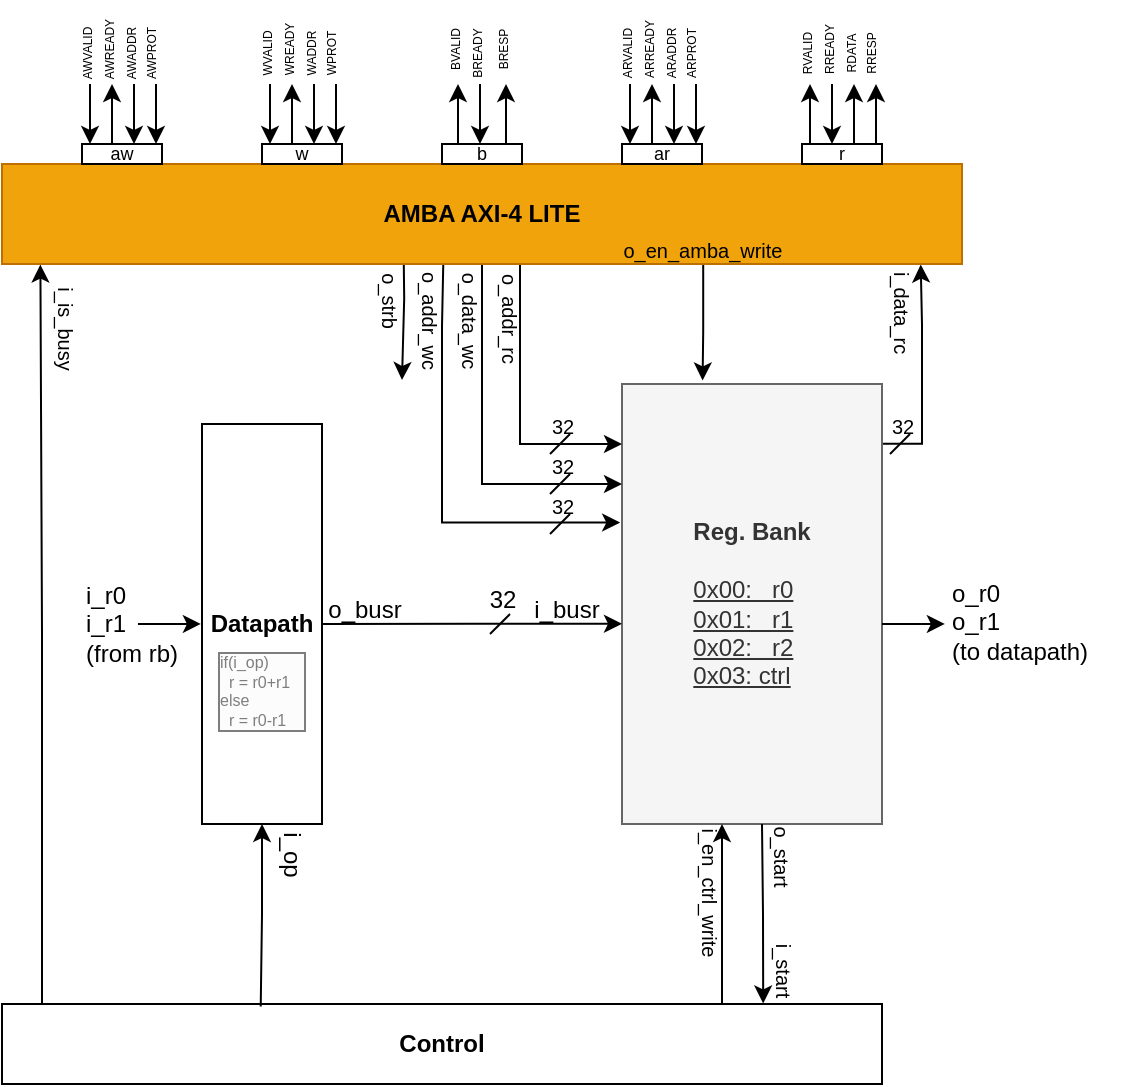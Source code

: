 <mxfile version="22.1.18" type="google">
  <diagram name="Page-1" id="0TndVoJYKliNYr8XNkfU">
    <mxGraphModel grid="1" page="1" gridSize="10" guides="1" tooltips="1" connect="1" arrows="1" fold="1" pageScale="1" pageWidth="850" pageHeight="1100" math="0" shadow="0">
      <root>
        <mxCell id="0" />
        <mxCell id="1" parent="0" />
        <mxCell id="XoeP2VOuVGM6aKN8_D4t-81" style="edgeStyle=orthogonalEdgeStyle;rounded=0;orthogonalLoop=1;jettySize=auto;html=1;entryX=0.31;entryY=-0.008;entryDx=0;entryDy=0;entryPerimeter=0;exitX=0.506;exitY=-0.082;exitDx=0;exitDy=0;exitPerimeter=0;" edge="1" parent="1">
          <mxGeometry relative="1" as="geometry">
            <mxPoint x="383" y="462" as="targetPoint" />
            <mxPoint x="383.6" y="379.54" as="sourcePoint" />
          </mxGeometry>
        </mxCell>
        <mxCell id="XoeP2VOuVGM6aKN8_D4t-7" style="edgeStyle=orthogonalEdgeStyle;rounded=0;orthogonalLoop=1;jettySize=auto;html=1;entryX=0.31;entryY=-0.008;entryDx=0;entryDy=0;entryPerimeter=0;exitX=0.506;exitY=-0.082;exitDx=0;exitDy=0;exitPerimeter=0;" edge="1" parent="1" source="IhvOqUo76paBUTJ3xCxH-38" target="IhvOqUo76paBUTJ3xCxH-1">
          <mxGeometry relative="1" as="geometry" />
        </mxCell>
        <mxCell id="XoeP2VOuVGM6aKN8_D4t-8" style="edgeStyle=orthogonalEdgeStyle;rounded=0;orthogonalLoop=1;jettySize=auto;html=1;exitX=1.004;exitY=0.136;exitDx=0;exitDy=0;entryX=0.957;entryY=1.006;entryDx=0;entryDy=0;entryPerimeter=0;exitPerimeter=0;" edge="1" parent="1" source="IhvOqUo76paBUTJ3xCxH-1" target="IhvOqUo76paBUTJ3xCxH-16">
          <mxGeometry relative="1" as="geometry" />
        </mxCell>
        <mxCell id="IhvOqUo76paBUTJ3xCxH-1" value="&lt;div style=&quot;text-align: left;&quot;&gt;&lt;span style=&quot;background-color: initial;&quot;&gt;&lt;b&gt;Reg. Bank&lt;/b&gt;&lt;/span&gt;&lt;/div&gt;&lt;div style=&quot;text-align: left;&quot;&gt;&lt;br&gt;&lt;/div&gt;&lt;div style=&quot;text-align: left;&quot;&gt;&lt;span style=&quot;background-color: initial;&quot;&gt;&lt;u&gt;0x00:&amp;nbsp; &amp;nbsp;r0&lt;/u&gt;&lt;/span&gt;&lt;/div&gt;&lt;div style=&quot;text-align: left;&quot;&gt;&lt;span style=&quot;background-color: initial;&quot;&gt;&lt;u&gt;0x01:&amp;nbsp; &amp;nbsp;r1&lt;/u&gt;&lt;/span&gt;&lt;/div&gt;&lt;div style=&quot;text-align: left;&quot;&gt;&lt;span style=&quot;background-color: initial;&quot;&gt;&lt;u&gt;0x02:&amp;nbsp; &amp;nbsp;r2&lt;/u&gt;&lt;/span&gt;&lt;/div&gt;&lt;div style=&quot;text-align: left;&quot;&gt;&lt;span style=&quot;background-color: initial;&quot;&gt;&lt;u&gt;0x03: ctrl&lt;/u&gt;&lt;/span&gt;&lt;/div&gt;" style="rounded=0;whiteSpace=wrap;html=1;fillColor=#f5f5f5;fontColor=#333333;strokeColor=#666666;" vertex="1" parent="1">
          <mxGeometry x="493" y="464" width="130" height="220" as="geometry" />
        </mxCell>
        <mxCell id="IhvOqUo76paBUTJ3xCxH-5" value="" style="endArrow=none;html=1;rounded=0;fontSize=10;" edge="1" parent="1">
          <mxGeometry width="50" height="50" relative="1" as="geometry">
            <mxPoint x="467" y="509" as="sourcePoint" />
            <mxPoint x="457" y="519" as="targetPoint" />
          </mxGeometry>
        </mxCell>
        <mxCell id="IhvOqUo76paBUTJ3xCxH-6" value="32" style="text;html=1;align=center;verticalAlign=middle;resizable=0;points=[];autosize=1;strokeColor=none;fillColor=none;fontSize=10;" vertex="1" parent="1">
          <mxGeometry x="448" y="490" width="30" height="30" as="geometry" />
        </mxCell>
        <mxCell id="IhvOqUo76paBUTJ3xCxH-7" style="edgeStyle=orthogonalEdgeStyle;rounded=0;orthogonalLoop=1;jettySize=auto;html=1;exitX=-0.007;exitY=0.315;exitDx=0;exitDy=0;startArrow=classic;startFill=1;endArrow=none;endFill=0;entryX=0.456;entryY=0.994;entryDx=0;entryDy=0;entryPerimeter=0;exitPerimeter=0;fontSize=10;" edge="1" parent="1" source="IhvOqUo76paBUTJ3xCxH-1">
          <mxGeometry relative="1" as="geometry">
            <mxPoint x="403.64" y="403.7" as="targetPoint" />
            <mxPoint x="513" y="553.98" as="sourcePoint" />
            <Array as="points">
              <mxPoint x="403" y="533" />
              <mxPoint x="403" y="435" />
              <mxPoint x="404" y="435" />
            </Array>
          </mxGeometry>
        </mxCell>
        <mxCell id="IhvOqUo76paBUTJ3xCxH-9" value="" style="endArrow=none;html=1;rounded=0;fontSize=10;" edge="1" parent="1">
          <mxGeometry width="50" height="50" relative="1" as="geometry">
            <mxPoint x="467" y="529" as="sourcePoint" />
            <mxPoint x="457" y="539" as="targetPoint" />
          </mxGeometry>
        </mxCell>
        <mxCell id="IhvOqUo76paBUTJ3xCxH-10" value="32" style="text;html=1;align=center;verticalAlign=middle;resizable=0;points=[];autosize=1;strokeColor=none;fillColor=none;fontSize=10;" vertex="1" parent="1">
          <mxGeometry x="448" y="510" width="30" height="30" as="geometry" />
        </mxCell>
        <mxCell id="IhvOqUo76paBUTJ3xCxH-11" style="edgeStyle=orthogonalEdgeStyle;rounded=0;orthogonalLoop=1;jettySize=auto;html=1;startArrow=classic;startFill=1;endArrow=none;endFill=0;exitX=0;exitY=0.545;exitDx=0;exitDy=0;exitPerimeter=0;" edge="1" parent="1" target="IhvOqUo76paBUTJ3xCxH-17" source="IhvOqUo76paBUTJ3xCxH-1">
          <mxGeometry relative="1" as="geometry">
            <mxPoint x="383" y="584" as="targetPoint" />
            <mxPoint x="463" y="584" as="sourcePoint" />
            <Array as="points" />
          </mxGeometry>
        </mxCell>
        <mxCell id="IhvOqUo76paBUTJ3xCxH-12" value="i_busr" style="text;html=1;align=center;verticalAlign=middle;resizable=0;points=[];autosize=1;strokeColor=none;fillColor=none;" vertex="1" parent="1">
          <mxGeometry x="435" y="562" width="60" height="30" as="geometry" />
        </mxCell>
        <mxCell id="IhvOqUo76paBUTJ3xCxH-13" value="" style="endArrow=none;html=1;rounded=0;" edge="1" parent="1">
          <mxGeometry width="50" height="50" relative="1" as="geometry">
            <mxPoint x="437" y="579" as="sourcePoint" />
            <mxPoint x="427" y="589" as="targetPoint" />
          </mxGeometry>
        </mxCell>
        <mxCell id="IhvOqUo76paBUTJ3xCxH-14" value="32" style="text;html=1;align=center;verticalAlign=middle;resizable=0;points=[];autosize=1;strokeColor=none;fillColor=none;" vertex="1" parent="1">
          <mxGeometry x="413" y="557" width="40" height="30" as="geometry" />
        </mxCell>
        <mxCell id="IhvOqUo76paBUTJ3xCxH-15" style="edgeStyle=orthogonalEdgeStyle;rounded=0;orthogonalLoop=1;jettySize=auto;html=1;startArrow=classic;startFill=1;endArrow=none;endFill=0;fontSize=10;" edge="1" parent="1" source="IhvOqUo76paBUTJ3xCxH-1">
          <mxGeometry relative="1" as="geometry">
            <mxPoint x="422.02" y="404.0" as="targetPoint" />
            <mxPoint x="500.53" y="524.28" as="sourcePoint" />
            <Array as="points">
              <mxPoint x="423" y="514" />
              <mxPoint x="423" y="404" />
            </Array>
          </mxGeometry>
        </mxCell>
        <mxCell id="IhvOqUo76paBUTJ3xCxH-17" value="&lt;div style=&quot;text-align: left;&quot;&gt;&lt;b&gt;Datapath&lt;/b&gt;&lt;/div&gt;" style="rounded=0;whiteSpace=wrap;html=1;" vertex="1" parent="1">
          <mxGeometry x="283" y="484" width="60" height="200" as="geometry" />
        </mxCell>
        <mxCell id="IhvOqUo76paBUTJ3xCxH-18" value="o_addr_wc" style="text;html=1;align=center;verticalAlign=middle;resizable=0;points=[];autosize=1;strokeColor=none;fillColor=none;rotation=90;fontSize=10;" vertex="1" parent="1">
          <mxGeometry x="362" y="417" width="70" height="30" as="geometry" />
        </mxCell>
        <mxCell id="IhvOqUo76paBUTJ3xCxH-19" value="o_data_wc" style="text;html=1;align=center;verticalAlign=middle;resizable=0;points=[];autosize=1;strokeColor=none;fillColor=none;rotation=90;fontSize=10;" vertex="1" parent="1">
          <mxGeometry x="382" y="417" width="70" height="30" as="geometry" />
        </mxCell>
        <mxCell id="IhvOqUo76paBUTJ3xCxH-23" style="edgeStyle=orthogonalEdgeStyle;rounded=0;orthogonalLoop=1;jettySize=auto;html=1;entryX=0.865;entryY=-0.007;entryDx=0;entryDy=0;entryPerimeter=0;" edge="1" parent="1" target="IhvOqUo76paBUTJ3xCxH-20">
          <mxGeometry relative="1" as="geometry">
            <mxPoint x="563" y="684" as="sourcePoint" />
            <mxPoint x="563.8" y="770.24" as="targetPoint" />
          </mxGeometry>
        </mxCell>
        <mxCell id="IhvOqUo76paBUTJ3xCxH-24" value="i_start" style="text;html=1;align=center;verticalAlign=middle;resizable=0;points=[];autosize=1;strokeColor=none;fillColor=none;rotation=90;fontSize=10;" vertex="1" parent="1">
          <mxGeometry x="549" y="742" width="50" height="30" as="geometry" />
        </mxCell>
        <mxCell id="IhvOqUo76paBUTJ3xCxH-39" style="edgeStyle=orthogonalEdgeStyle;rounded=0;orthogonalLoop=1;jettySize=auto;html=1;exitX=0.75;exitY=0;exitDx=0;exitDy=0;entryX=0.25;entryY=1;entryDx=0;entryDy=0;" edge="1" parent="1">
          <mxGeometry relative="1" as="geometry">
            <mxPoint x="543" y="774" as="sourcePoint" />
            <mxPoint x="543" y="684" as="targetPoint" />
          </mxGeometry>
        </mxCell>
        <mxCell id="IhvOqUo76paBUTJ3xCxH-20" value="&lt;div style=&quot;text-align: left;&quot;&gt;&lt;b&gt;Control&lt;/b&gt;&lt;/div&gt;" style="rounded=0;whiteSpace=wrap;html=1;" vertex="1" parent="1">
          <mxGeometry x="183" y="774" width="440" height="40" as="geometry" />
        </mxCell>
        <mxCell id="IhvOqUo76paBUTJ3xCxH-28" value="i_is_busy" style="text;html=1;align=center;verticalAlign=middle;resizable=0;points=[];autosize=1;strokeColor=none;fillColor=none;rotation=90;fontSize=10;" vertex="1" parent="1">
          <mxGeometry x="180" y="421" width="70" height="30" as="geometry" />
        </mxCell>
        <mxCell id="IhvOqUo76paBUTJ3xCxH-31" style="edgeStyle=orthogonalEdgeStyle;rounded=0;orthogonalLoop=1;jettySize=auto;html=1;entryX=0.04;entryY=1.006;entryDx=0;entryDy=0;entryPerimeter=0;" edge="1" parent="1" source="IhvOqUo76paBUTJ3xCxH-20" target="IhvOqUo76paBUTJ3xCxH-16">
          <mxGeometry relative="1" as="geometry">
            <Array as="points">
              <mxPoint x="203" y="589" />
              <mxPoint x="202" y="589" />
            </Array>
          </mxGeometry>
        </mxCell>
        <mxCell id="IhvOqUo76paBUTJ3xCxH-32" value="o_busr" style="text;html=1;align=center;verticalAlign=middle;resizable=0;points=[];autosize=1;strokeColor=none;fillColor=none;" vertex="1" parent="1">
          <mxGeometry x="334" y="562" width="60" height="30" as="geometry" />
        </mxCell>
        <mxCell id="IhvOqUo76paBUTJ3xCxH-34" value="i_data_rc" style="text;html=1;align=center;verticalAlign=middle;resizable=0;points=[];autosize=1;strokeColor=none;fillColor=none;rotation=90;fontSize=10;" vertex="1" parent="1">
          <mxGeometry x="603" y="413" width="60" height="30" as="geometry" />
        </mxCell>
        <mxCell id="IhvOqUo76paBUTJ3xCxH-35" style="edgeStyle=orthogonalEdgeStyle;rounded=0;orthogonalLoop=1;jettySize=auto;html=1;entryX=0.294;entryY=0.031;entryDx=0;entryDy=0;entryPerimeter=0;startArrow=classic;startFill=1;endArrow=none;endFill=0;" edge="1" parent="1" source="IhvOqUo76paBUTJ3xCxH-17" target="IhvOqUo76paBUTJ3xCxH-20">
          <mxGeometry relative="1" as="geometry" />
        </mxCell>
        <mxCell id="IhvOqUo76paBUTJ3xCxH-36" value="i_op" style="text;html=1;align=center;verticalAlign=middle;resizable=0;points=[];autosize=1;strokeColor=none;fillColor=none;rotation=90;" vertex="1" parent="1">
          <mxGeometry x="303" y="684" width="50" height="30" as="geometry" />
        </mxCell>
        <mxCell id="IhvOqUo76paBUTJ3xCxH-40" value="i_en_ctrl_write" style="text;html=1;align=center;verticalAlign=middle;resizable=0;points=[];autosize=1;strokeColor=none;fillColor=none;rotation=90;fontSize=10;" vertex="1" parent="1">
          <mxGeometry x="492" y="703" width="90" height="30" as="geometry" />
        </mxCell>
        <mxCell id="IhvOqUo76paBUTJ3xCxH-41" value="o_start" style="text;html=1;align=center;verticalAlign=middle;resizable=0;points=[];autosize=1;strokeColor=none;fillColor=none;rotation=90;fontSize=10;" vertex="1" parent="1">
          <mxGeometry x="548" y="685" width="50" height="30" as="geometry" />
        </mxCell>
        <mxCell id="XoeP2VOuVGM6aKN8_D4t-3" value="" style="endArrow=none;html=1;rounded=0;fontSize=10;" edge="1" parent="1">
          <mxGeometry width="50" height="50" relative="1" as="geometry">
            <mxPoint x="467" y="489" as="sourcePoint" />
            <mxPoint x="457" y="499" as="targetPoint" />
          </mxGeometry>
        </mxCell>
        <mxCell id="XoeP2VOuVGM6aKN8_D4t-4" value="32" style="text;html=1;align=center;verticalAlign=middle;resizable=0;points=[];autosize=1;strokeColor=none;fillColor=none;fontSize=10;" vertex="1" parent="1">
          <mxGeometry x="448" y="470" width="30" height="30" as="geometry" />
        </mxCell>
        <mxCell id="XoeP2VOuVGM6aKN8_D4t-5" style="edgeStyle=orthogonalEdgeStyle;rounded=0;orthogonalLoop=1;jettySize=auto;html=1;exitX=0;exitY=0.25;exitDx=0;exitDy=0;startArrow=classic;startFill=1;endArrow=none;endFill=0;fontSize=10;" edge="1" parent="1">
          <mxGeometry relative="1" as="geometry">
            <mxPoint x="443" y="384" as="targetPoint" />
            <mxPoint x="493" y="494" as="sourcePoint" />
            <Array as="points">
              <mxPoint x="442" y="494" />
            </Array>
          </mxGeometry>
        </mxCell>
        <mxCell id="XoeP2VOuVGM6aKN8_D4t-6" value="o_addr_rc" style="text;html=1;align=center;verticalAlign=middle;resizable=0;points=[];autosize=1;strokeColor=none;fillColor=none;rotation=90;fontSize=10;" vertex="1" parent="1">
          <mxGeometry x="402" y="416" width="70" height="30" as="geometry" />
        </mxCell>
        <mxCell id="IhvOqUo76paBUTJ3xCxH-16" value="&lt;div style=&quot;text-align: left;&quot;&gt;&lt;b&gt;AMBA AXI-4 LITE&lt;/b&gt;&lt;/div&gt;" style="rounded=0;whiteSpace=wrap;html=1;fillColor=#f0a30a;fontColor=#000000;strokeColor=#BD7000;" vertex="1" parent="1">
          <mxGeometry x="183" y="354" width="480" height="50" as="geometry" />
        </mxCell>
        <mxCell id="IhvOqUo76paBUTJ3xCxH-38" value="o_en_amba_write" style="text;html=1;align=center;verticalAlign=middle;resizable=0;points=[];autosize=1;strokeColor=none;fillColor=none;rotation=0;fontSize=10;" vertex="1" parent="1">
          <mxGeometry x="483" y="382" width="100" height="30" as="geometry" />
        </mxCell>
        <mxCell id="XoeP2VOuVGM6aKN8_D4t-9" style="edgeStyle=orthogonalEdgeStyle;rounded=0;orthogonalLoop=1;jettySize=auto;html=1;entryX=0.016;entryY=0.283;entryDx=0;entryDy=0;entryPerimeter=0;" edge="1" parent="1">
          <mxGeometry relative="1" as="geometry">
            <mxPoint x="623" y="584" as="sourcePoint" />
            <mxPoint x="654.44" y="583.98" as="targetPoint" />
          </mxGeometry>
        </mxCell>
        <mxCell id="XoeP2VOuVGM6aKN8_D4t-10" value="o_r0&lt;br&gt;o_r1&lt;br&gt;(to datapath)" style="text;html=1;align=left;verticalAlign=middle;resizable=0;points=[];autosize=1;strokeColor=none;fillColor=none;" vertex="1" parent="1">
          <mxGeometry x="656" y="553" width="90" height="60" as="geometry" />
        </mxCell>
        <mxCell id="IhvOqUo76paBUTJ3xCxH-30" value="i_r0&lt;br&gt;i_r1&lt;br&gt;(from rb)" style="text;html=1;align=left;verticalAlign=middle;resizable=0;points=[];autosize=1;strokeColor=none;fillColor=none;" vertex="1" parent="1">
          <mxGeometry x="223" y="554" width="70" height="60" as="geometry" />
        </mxCell>
        <mxCell id="XoeP2VOuVGM6aKN8_D4t-14" style="edgeStyle=orthogonalEdgeStyle;rounded=0;orthogonalLoop=1;jettySize=auto;html=1;entryX=0.016;entryY=0.283;entryDx=0;entryDy=0;entryPerimeter=0;" edge="1" parent="1">
          <mxGeometry relative="1" as="geometry">
            <mxPoint x="251" y="584" as="sourcePoint" />
            <mxPoint x="282.44" y="583.98" as="targetPoint" />
          </mxGeometry>
        </mxCell>
        <mxCell id="XoeP2VOuVGM6aKN8_D4t-16" value="" style="endArrow=none;html=1;rounded=0;fontSize=10;" edge="1" parent="1">
          <mxGeometry width="50" height="50" relative="1" as="geometry">
            <mxPoint x="637" y="489" as="sourcePoint" />
            <mxPoint x="627" y="499" as="targetPoint" />
          </mxGeometry>
        </mxCell>
        <mxCell id="XoeP2VOuVGM6aKN8_D4t-17" value="32" style="text;html=1;align=center;verticalAlign=middle;resizable=0;points=[];autosize=1;strokeColor=none;fillColor=none;fontSize=10;" vertex="1" parent="1">
          <mxGeometry x="618" y="470" width="30" height="30" as="geometry" />
        </mxCell>
        <mxCell id="XoeP2VOuVGM6aKN8_D4t-20" value="&lt;div style=&quot;border-color: var(--border-color); color: rgb(0, 0, 0); font-family: Helvetica; font-style: normal; font-variant-ligatures: normal; font-variant-caps: normal; font-weight: 400; letter-spacing: normal; orphans: 2; text-indent: 0px; text-transform: none; widows: 2; word-spacing: 0px; -webkit-text-stroke-width: 0px; background-color: rgb(251, 251, 251); text-decoration-thickness: initial; text-decoration-style: initial; text-decoration-color: initial; text-align: left; font-size: 8px;&quot;&gt;&lt;font style=&quot;border-color: var(--border-color); font-size: 8px;&quot;&gt;if(i_op)&lt;/font&gt;&lt;/div&gt;&lt;div style=&quot;border-color: var(--border-color); color: rgb(0, 0, 0); font-family: Helvetica; font-style: normal; font-variant-ligatures: normal; font-variant-caps: normal; font-weight: 400; letter-spacing: normal; orphans: 2; text-indent: 0px; text-transform: none; widows: 2; word-spacing: 0px; -webkit-text-stroke-width: 0px; background-color: rgb(251, 251, 251); text-decoration-thickness: initial; text-decoration-style: initial; text-decoration-color: initial; text-align: left; font-size: 8px;&quot;&gt;&lt;font style=&quot;border-color: var(--border-color); font-size: 8px;&quot;&gt;&amp;nbsp; r = r0+r1&amp;nbsp; &amp;nbsp;&lt;/font&gt;&lt;/div&gt;&lt;div style=&quot;border-color: var(--border-color); color: rgb(0, 0, 0); font-family: Helvetica; font-style: normal; font-variant-ligatures: normal; font-variant-caps: normal; font-weight: 400; letter-spacing: normal; orphans: 2; text-indent: 0px; text-transform: none; widows: 2; word-spacing: 0px; -webkit-text-stroke-width: 0px; background-color: rgb(251, 251, 251); text-decoration-thickness: initial; text-decoration-style: initial; text-decoration-color: initial; text-align: left; font-size: 8px;&quot;&gt;&lt;font style=&quot;border-color: var(--border-color); font-size: 8px;&quot;&gt;else&lt;/font&gt;&lt;/div&gt;&lt;div style=&quot;border-color: var(--border-color); color: rgb(0, 0, 0); font-family: Helvetica; font-style: normal; font-variant-ligatures: normal; font-variant-caps: normal; font-weight: 400; letter-spacing: normal; orphans: 2; text-indent: 0px; text-transform: none; widows: 2; word-spacing: 0px; -webkit-text-stroke-width: 0px; background-color: rgb(251, 251, 251); text-decoration-thickness: initial; text-decoration-style: initial; text-decoration-color: initial; text-align: left; font-size: 8px;&quot;&gt;&lt;font style=&quot;border-color: var(--border-color); font-size: 8px;&quot;&gt;&amp;nbsp; r = r0-r1&lt;/font&gt;&lt;/div&gt;" style="text;whiteSpace=wrap;html=1;fontSize=8;labelBorderColor=default;textOpacity=50;" vertex="1" parent="1">
          <mxGeometry x="289" y="591" width="53" height="54" as="geometry" />
        </mxCell>
        <mxCell id="XoeP2VOuVGM6aKN8_D4t-21" value="aw" style="rounded=0;whiteSpace=wrap;html=1;fontSize=9;verticalAlign=middle;" vertex="1" parent="1">
          <mxGeometry x="223" y="344" width="40" height="10" as="geometry" />
        </mxCell>
        <mxCell id="XoeP2VOuVGM6aKN8_D4t-24" value="b" style="rounded=0;whiteSpace=wrap;html=1;fontSize=9;" vertex="1" parent="1">
          <mxGeometry x="403" y="344" width="40" height="10" as="geometry" />
        </mxCell>
        <mxCell id="XoeP2VOuVGM6aKN8_D4t-25" value="ar" style="rounded=0;whiteSpace=wrap;html=1;fontSize=9;" vertex="1" parent="1">
          <mxGeometry x="493" y="344" width="40" height="10" as="geometry" />
        </mxCell>
        <mxCell id="XoeP2VOuVGM6aKN8_D4t-26" value="r" style="rounded=0;whiteSpace=wrap;html=1;fontSize=9;" vertex="1" parent="1">
          <mxGeometry x="583" y="344" width="40" height="10" as="geometry" />
        </mxCell>
        <mxCell id="XoeP2VOuVGM6aKN8_D4t-38" value="w" style="rounded=0;whiteSpace=wrap;html=1;fontSize=9;verticalAlign=middle;" vertex="1" parent="1">
          <mxGeometry x="313" y="344" width="40" height="10" as="geometry" />
        </mxCell>
        <mxCell id="XoeP2VOuVGM6aKN8_D4t-39" value="" style="endArrow=none;html=1;rounded=0;startArrow=classic;startFill=1;endFill=0;" edge="1" parent="1">
          <mxGeometry width="50" height="50" relative="1" as="geometry">
            <mxPoint x="227" y="344" as="sourcePoint" />
            <mxPoint x="227" y="314" as="targetPoint" />
          </mxGeometry>
        </mxCell>
        <mxCell id="XoeP2VOuVGM6aKN8_D4t-40" value="" style="endArrow=classic;html=1;rounded=0;" edge="1" parent="1">
          <mxGeometry width="50" height="50" relative="1" as="geometry">
            <mxPoint x="238" y="344" as="sourcePoint" />
            <mxPoint x="238" y="314" as="targetPoint" />
          </mxGeometry>
        </mxCell>
        <mxCell id="XoeP2VOuVGM6aKN8_D4t-41" value="" style="endArrow=none;html=1;rounded=0;startArrow=classic;startFill=1;endFill=0;" edge="1" parent="1">
          <mxGeometry width="50" height="50" relative="1" as="geometry">
            <mxPoint x="249" y="344" as="sourcePoint" />
            <mxPoint x="249" y="314" as="targetPoint" />
          </mxGeometry>
        </mxCell>
        <mxCell id="XoeP2VOuVGM6aKN8_D4t-42" value="" style="endArrow=none;html=1;rounded=0;startArrow=classic;startFill=1;endFill=0;" edge="1" parent="1">
          <mxGeometry width="50" height="50" relative="1" as="geometry">
            <mxPoint x="260" y="344" as="sourcePoint" />
            <mxPoint x="260" y="314" as="targetPoint" />
          </mxGeometry>
        </mxCell>
        <mxCell id="XoeP2VOuVGM6aKN8_D4t-43" value="AWVALID" style="text;html=1;align=center;verticalAlign=middle;resizable=0;points=[];autosize=1;strokeColor=none;fillColor=none;fontSize=6;rotation=-90;" vertex="1" parent="1">
          <mxGeometry x="201" y="289" width="50" height="20" as="geometry" />
        </mxCell>
        <mxCell id="XoeP2VOuVGM6aKN8_D4t-44" value="AWREADY" style="text;html=1;align=center;verticalAlign=middle;resizable=0;points=[];autosize=1;strokeColor=none;fillColor=none;fontSize=6;rotation=-90;" vertex="1" parent="1">
          <mxGeometry x="212" y="287" width="50" height="20" as="geometry" />
        </mxCell>
        <mxCell id="XoeP2VOuVGM6aKN8_D4t-45" value="AWADDR" style="text;html=1;align=center;verticalAlign=middle;resizable=0;points=[];autosize=1;strokeColor=none;fillColor=none;fontSize=6;rotation=-90;" vertex="1" parent="1">
          <mxGeometry x="223" y="289" width="50" height="20" as="geometry" />
        </mxCell>
        <mxCell id="XoeP2VOuVGM6aKN8_D4t-46" value="AWPROT" style="text;html=1;align=center;verticalAlign=middle;resizable=0;points=[];autosize=1;strokeColor=none;fillColor=none;fontSize=6;rotation=-90;" vertex="1" parent="1">
          <mxGeometry x="233" y="289" width="50" height="20" as="geometry" />
        </mxCell>
        <mxCell id="XoeP2VOuVGM6aKN8_D4t-47" value="" style="endArrow=none;html=1;rounded=0;startArrow=classic;startFill=1;endFill=0;" edge="1" parent="1">
          <mxGeometry width="50" height="50" relative="1" as="geometry">
            <mxPoint x="317" y="344" as="sourcePoint" />
            <mxPoint x="317" y="314" as="targetPoint" />
          </mxGeometry>
        </mxCell>
        <mxCell id="XoeP2VOuVGM6aKN8_D4t-48" value="" style="endArrow=classic;html=1;rounded=0;" edge="1" parent="1">
          <mxGeometry width="50" height="50" relative="1" as="geometry">
            <mxPoint x="328" y="344" as="sourcePoint" />
            <mxPoint x="328" y="314" as="targetPoint" />
          </mxGeometry>
        </mxCell>
        <mxCell id="XoeP2VOuVGM6aKN8_D4t-49" value="" style="endArrow=none;html=1;rounded=0;startArrow=classic;startFill=1;endFill=0;" edge="1" parent="1">
          <mxGeometry width="50" height="50" relative="1" as="geometry">
            <mxPoint x="339" y="344" as="sourcePoint" />
            <mxPoint x="339" y="314" as="targetPoint" />
          </mxGeometry>
        </mxCell>
        <mxCell id="XoeP2VOuVGM6aKN8_D4t-50" value="" style="endArrow=none;html=1;rounded=0;startArrow=classic;startFill=1;endFill=0;" edge="1" parent="1">
          <mxGeometry width="50" height="50" relative="1" as="geometry">
            <mxPoint x="350" y="344" as="sourcePoint" />
            <mxPoint x="350" y="314" as="targetPoint" />
          </mxGeometry>
        </mxCell>
        <mxCell id="XoeP2VOuVGM6aKN8_D4t-51" value="WVALID" style="text;html=1;align=center;verticalAlign=middle;resizable=0;points=[];autosize=1;strokeColor=none;fillColor=none;fontSize=6;rotation=-90;" vertex="1" parent="1">
          <mxGeometry x="291" y="289" width="50" height="20" as="geometry" />
        </mxCell>
        <mxCell id="XoeP2VOuVGM6aKN8_D4t-52" value="WREADY" style="text;html=1;align=center;verticalAlign=middle;resizable=0;points=[];autosize=1;strokeColor=none;fillColor=none;fontSize=6;rotation=-90;" vertex="1" parent="1">
          <mxGeometry x="302" y="287" width="50" height="20" as="geometry" />
        </mxCell>
        <mxCell id="XoeP2VOuVGM6aKN8_D4t-53" value="WADDR" style="text;html=1;align=center;verticalAlign=middle;resizable=0;points=[];autosize=1;strokeColor=none;fillColor=none;fontSize=6;rotation=-90;" vertex="1" parent="1">
          <mxGeometry x="313" y="289" width="50" height="20" as="geometry" />
        </mxCell>
        <mxCell id="XoeP2VOuVGM6aKN8_D4t-54" value="WPROT" style="text;html=1;align=center;verticalAlign=middle;resizable=0;points=[];autosize=1;strokeColor=none;fillColor=none;fontSize=6;rotation=-90;" vertex="1" parent="1">
          <mxGeometry x="323" y="289" width="50" height="20" as="geometry" />
        </mxCell>
        <mxCell id="XoeP2VOuVGM6aKN8_D4t-56" value="" style="endArrow=classic;html=1;rounded=0;" edge="1" parent="1">
          <mxGeometry width="50" height="50" relative="1" as="geometry">
            <mxPoint x="411" y="344" as="sourcePoint" />
            <mxPoint x="411" y="314" as="targetPoint" />
          </mxGeometry>
        </mxCell>
        <mxCell id="XoeP2VOuVGM6aKN8_D4t-57" value="" style="endArrow=none;html=1;rounded=0;startArrow=classic;startFill=1;endFill=0;" edge="1" parent="1">
          <mxGeometry width="50" height="50" relative="1" as="geometry">
            <mxPoint x="422" y="344" as="sourcePoint" />
            <mxPoint x="422" y="314" as="targetPoint" />
          </mxGeometry>
        </mxCell>
        <mxCell id="XoeP2VOuVGM6aKN8_D4t-60" value="BVALID" style="text;html=1;align=center;verticalAlign=middle;resizable=0;points=[];autosize=1;strokeColor=none;fillColor=none;fontSize=6;rotation=-90;" vertex="1" parent="1">
          <mxGeometry x="390" y="287" width="40" height="20" as="geometry" />
        </mxCell>
        <mxCell id="XoeP2VOuVGM6aKN8_D4t-61" value="BREADY" style="text;html=1;align=center;verticalAlign=middle;resizable=0;points=[];autosize=1;strokeColor=none;fillColor=none;fontSize=6;rotation=-90;" vertex="1" parent="1">
          <mxGeometry x="396" y="289" width="50" height="20" as="geometry" />
        </mxCell>
        <mxCell id="XoeP2VOuVGM6aKN8_D4t-63" value="" style="endArrow=classic;html=1;rounded=0;" edge="1" parent="1">
          <mxGeometry width="50" height="50" relative="1" as="geometry">
            <mxPoint x="435" y="344" as="sourcePoint" />
            <mxPoint x="435" y="314" as="targetPoint" />
          </mxGeometry>
        </mxCell>
        <mxCell id="XoeP2VOuVGM6aKN8_D4t-64" value="BRESP" style="text;html=1;align=center;verticalAlign=middle;resizable=0;points=[];autosize=1;strokeColor=none;fillColor=none;fontSize=6;rotation=-90;" vertex="1" parent="1">
          <mxGeometry x="414" y="287" width="40" height="20" as="geometry" />
        </mxCell>
        <mxCell id="XoeP2VOuVGM6aKN8_D4t-65" value="" style="endArrow=none;html=1;rounded=0;startArrow=classic;startFill=1;endFill=0;" edge="1" parent="1">
          <mxGeometry width="50" height="50" relative="1" as="geometry">
            <mxPoint x="497" y="344" as="sourcePoint" />
            <mxPoint x="497" y="314" as="targetPoint" />
          </mxGeometry>
        </mxCell>
        <mxCell id="XoeP2VOuVGM6aKN8_D4t-66" value="" style="endArrow=classic;html=1;rounded=0;" edge="1" parent="1">
          <mxGeometry width="50" height="50" relative="1" as="geometry">
            <mxPoint x="508" y="344" as="sourcePoint" />
            <mxPoint x="508" y="314" as="targetPoint" />
          </mxGeometry>
        </mxCell>
        <mxCell id="XoeP2VOuVGM6aKN8_D4t-67" value="" style="endArrow=none;html=1;rounded=0;startArrow=classic;startFill=1;endFill=0;" edge="1" parent="1">
          <mxGeometry width="50" height="50" relative="1" as="geometry">
            <mxPoint x="519" y="344" as="sourcePoint" />
            <mxPoint x="519" y="314" as="targetPoint" />
          </mxGeometry>
        </mxCell>
        <mxCell id="XoeP2VOuVGM6aKN8_D4t-68" value="" style="endArrow=none;html=1;rounded=0;startArrow=classic;startFill=1;endFill=0;" edge="1" parent="1">
          <mxGeometry width="50" height="50" relative="1" as="geometry">
            <mxPoint x="530" y="344" as="sourcePoint" />
            <mxPoint x="530" y="314" as="targetPoint" />
          </mxGeometry>
        </mxCell>
        <mxCell id="XoeP2VOuVGM6aKN8_D4t-69" value="ARVALID" style="text;html=1;align=center;verticalAlign=middle;resizable=0;points=[];autosize=1;strokeColor=none;fillColor=none;fontSize=6;rotation=-90;" vertex="1" parent="1">
          <mxGeometry x="471" y="289" width="50" height="20" as="geometry" />
        </mxCell>
        <mxCell id="XoeP2VOuVGM6aKN8_D4t-70" value="ARREADY" style="text;html=1;align=center;verticalAlign=middle;resizable=0;points=[];autosize=1;strokeColor=none;fillColor=none;fontSize=6;rotation=-90;" vertex="1" parent="1">
          <mxGeometry x="482" y="287" width="50" height="20" as="geometry" />
        </mxCell>
        <mxCell id="XoeP2VOuVGM6aKN8_D4t-71" value="ARADDR" style="text;html=1;align=center;verticalAlign=middle;resizable=0;points=[];autosize=1;strokeColor=none;fillColor=none;fontSize=6;rotation=-90;" vertex="1" parent="1">
          <mxGeometry x="493" y="289" width="50" height="20" as="geometry" />
        </mxCell>
        <mxCell id="XoeP2VOuVGM6aKN8_D4t-72" value="ARPROT" style="text;html=1;align=center;verticalAlign=middle;resizable=0;points=[];autosize=1;strokeColor=none;fillColor=none;fontSize=6;rotation=-90;" vertex="1" parent="1">
          <mxGeometry x="503" y="289" width="50" height="20" as="geometry" />
        </mxCell>
        <mxCell id="XoeP2VOuVGM6aKN8_D4t-73" value="" style="endArrow=none;html=1;rounded=0;startArrow=classic;startFill=1;endFill=0;" edge="1" parent="1">
          <mxGeometry width="50" height="50" relative="1" as="geometry">
            <mxPoint x="587" y="314" as="sourcePoint" />
            <mxPoint x="587" y="344" as="targetPoint" />
          </mxGeometry>
        </mxCell>
        <mxCell id="XoeP2VOuVGM6aKN8_D4t-74" value="" style="endArrow=classic;html=1;rounded=0;" edge="1" parent="1">
          <mxGeometry width="50" height="50" relative="1" as="geometry">
            <mxPoint x="598" y="314" as="sourcePoint" />
            <mxPoint x="598" y="344" as="targetPoint" />
          </mxGeometry>
        </mxCell>
        <mxCell id="XoeP2VOuVGM6aKN8_D4t-75" value="" style="endArrow=none;html=1;rounded=0;startArrow=classic;startFill=1;endFill=0;" edge="1" parent="1">
          <mxGeometry width="50" height="50" relative="1" as="geometry">
            <mxPoint x="609" y="314" as="sourcePoint" />
            <mxPoint x="609" y="344" as="targetPoint" />
          </mxGeometry>
        </mxCell>
        <mxCell id="XoeP2VOuVGM6aKN8_D4t-76" value="" style="endArrow=none;html=1;rounded=0;startArrow=classic;startFill=1;endFill=0;" edge="1" parent="1">
          <mxGeometry width="50" height="50" relative="1" as="geometry">
            <mxPoint x="620" y="314" as="sourcePoint" />
            <mxPoint x="620" y="344" as="targetPoint" />
          </mxGeometry>
        </mxCell>
        <mxCell id="XoeP2VOuVGM6aKN8_D4t-77" value="RVALID" style="text;html=1;align=center;verticalAlign=middle;resizable=0;points=[];autosize=1;strokeColor=none;fillColor=none;fontSize=6;rotation=-90;" vertex="1" parent="1">
          <mxGeometry x="566" y="289" width="40" height="20" as="geometry" />
        </mxCell>
        <mxCell id="XoeP2VOuVGM6aKN8_D4t-78" value="RREADY" style="text;html=1;align=center;verticalAlign=middle;resizable=0;points=[];autosize=1;strokeColor=none;fillColor=none;fontSize=6;rotation=-90;" vertex="1" parent="1">
          <mxGeometry x="572" y="287" width="50" height="20" as="geometry" />
        </mxCell>
        <mxCell id="XoeP2VOuVGM6aKN8_D4t-79" value="RDATA" style="text;html=1;align=center;verticalAlign=middle;resizable=0;points=[];autosize=1;strokeColor=none;fillColor=none;fontSize=6;rotation=-90;" vertex="1" parent="1">
          <mxGeometry x="588" y="289" width="40" height="20" as="geometry" />
        </mxCell>
        <mxCell id="XoeP2VOuVGM6aKN8_D4t-80" value="RRESP" style="text;html=1;align=center;verticalAlign=middle;resizable=0;points=[];autosize=1;strokeColor=none;fillColor=none;fontSize=6;rotation=-90;" vertex="1" parent="1">
          <mxGeometry x="598" y="289" width="40" height="20" as="geometry" />
        </mxCell>
        <mxCell id="XoeP2VOuVGM6aKN8_D4t-83" value="o_strb" style="text;html=1;align=center;verticalAlign=middle;resizable=0;points=[];autosize=1;strokeColor=none;fillColor=none;rotation=90;fontSize=10;" vertex="1" parent="1">
          <mxGeometry x="352" y="407" width="50" height="30" as="geometry" />
        </mxCell>
      </root>
    </mxGraphModel>
  </diagram>
</mxfile>

